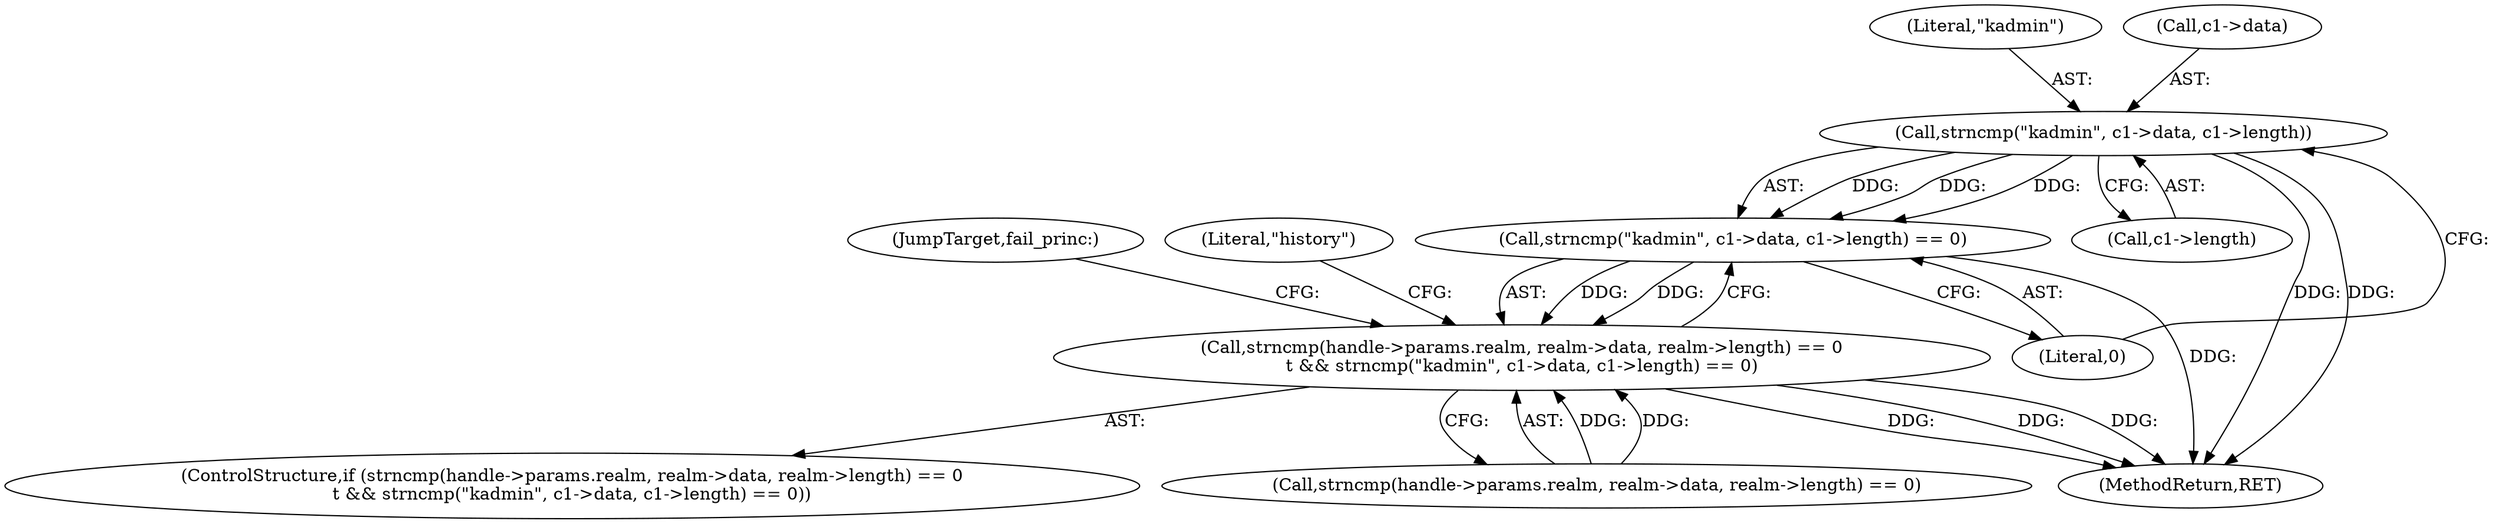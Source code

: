 digraph "1_krb5_6609658db0799053fbef0d7d0aa2f1fd68ef32d8@pointer" {
"1000245" [label="(Call,strncmp(\"kadmin\", c1->data, c1->length))"];
"1000244" [label="(Call,strncmp(\"kadmin\", c1->data, c1->length) == 0)"];
"1000229" [label="(Call,strncmp(handle->params.realm, realm->data, realm->length) == 0\n\t && strncmp(\"kadmin\", c1->data, c1->length) == 0)"];
"1000246" [label="(Literal,\"kadmin\")"];
"1000250" [label="(Call,c1->length)"];
"1000253" [label="(Literal,0)"];
"1000230" [label="(Call,strncmp(handle->params.realm, realm->data, realm->length) == 0)"];
"1000229" [label="(Call,strncmp(handle->params.realm, realm->data, realm->length) == 0\n\t && strncmp(\"kadmin\", c1->data, c1->length) == 0)"];
"1000244" [label="(Call,strncmp(\"kadmin\", c1->data, c1->length) == 0)"];
"1000271" [label="(JumpTarget,fail_princ:)"];
"1000228" [label="(ControlStructure,if (strncmp(handle->params.realm, realm->data, realm->length) == 0\n\t && strncmp(\"kadmin\", c1->data, c1->length) == 0))"];
"1000305" [label="(MethodReturn,RET)"];
"1000247" [label="(Call,c1->data)"];
"1000258" [label="(Literal,\"history\")"];
"1000245" [label="(Call,strncmp(\"kadmin\", c1->data, c1->length))"];
"1000245" -> "1000244"  [label="AST: "];
"1000245" -> "1000250"  [label="CFG: "];
"1000246" -> "1000245"  [label="AST: "];
"1000247" -> "1000245"  [label="AST: "];
"1000250" -> "1000245"  [label="AST: "];
"1000253" -> "1000245"  [label="CFG: "];
"1000245" -> "1000305"  [label="DDG: "];
"1000245" -> "1000305"  [label="DDG: "];
"1000245" -> "1000244"  [label="DDG: "];
"1000245" -> "1000244"  [label="DDG: "];
"1000245" -> "1000244"  [label="DDG: "];
"1000244" -> "1000229"  [label="AST: "];
"1000244" -> "1000253"  [label="CFG: "];
"1000253" -> "1000244"  [label="AST: "];
"1000229" -> "1000244"  [label="CFG: "];
"1000244" -> "1000305"  [label="DDG: "];
"1000244" -> "1000229"  [label="DDG: "];
"1000244" -> "1000229"  [label="DDG: "];
"1000229" -> "1000228"  [label="AST: "];
"1000229" -> "1000230"  [label="CFG: "];
"1000230" -> "1000229"  [label="AST: "];
"1000258" -> "1000229"  [label="CFG: "];
"1000271" -> "1000229"  [label="CFG: "];
"1000229" -> "1000305"  [label="DDG: "];
"1000229" -> "1000305"  [label="DDG: "];
"1000229" -> "1000305"  [label="DDG: "];
"1000230" -> "1000229"  [label="DDG: "];
"1000230" -> "1000229"  [label="DDG: "];
}
